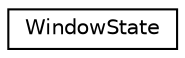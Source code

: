 digraph G
{
  edge [fontname="Helvetica",fontsize="10",labelfontname="Helvetica",labelfontsize="10"];
  node [fontname="Helvetica",fontsize="10",shape=record];
  rankdir=LR;
  Node1 [label="WindowState",height=0.2,width=0.4,color="black", fillcolor="white", style="filled",URL="$structWindowState.html"];
}
